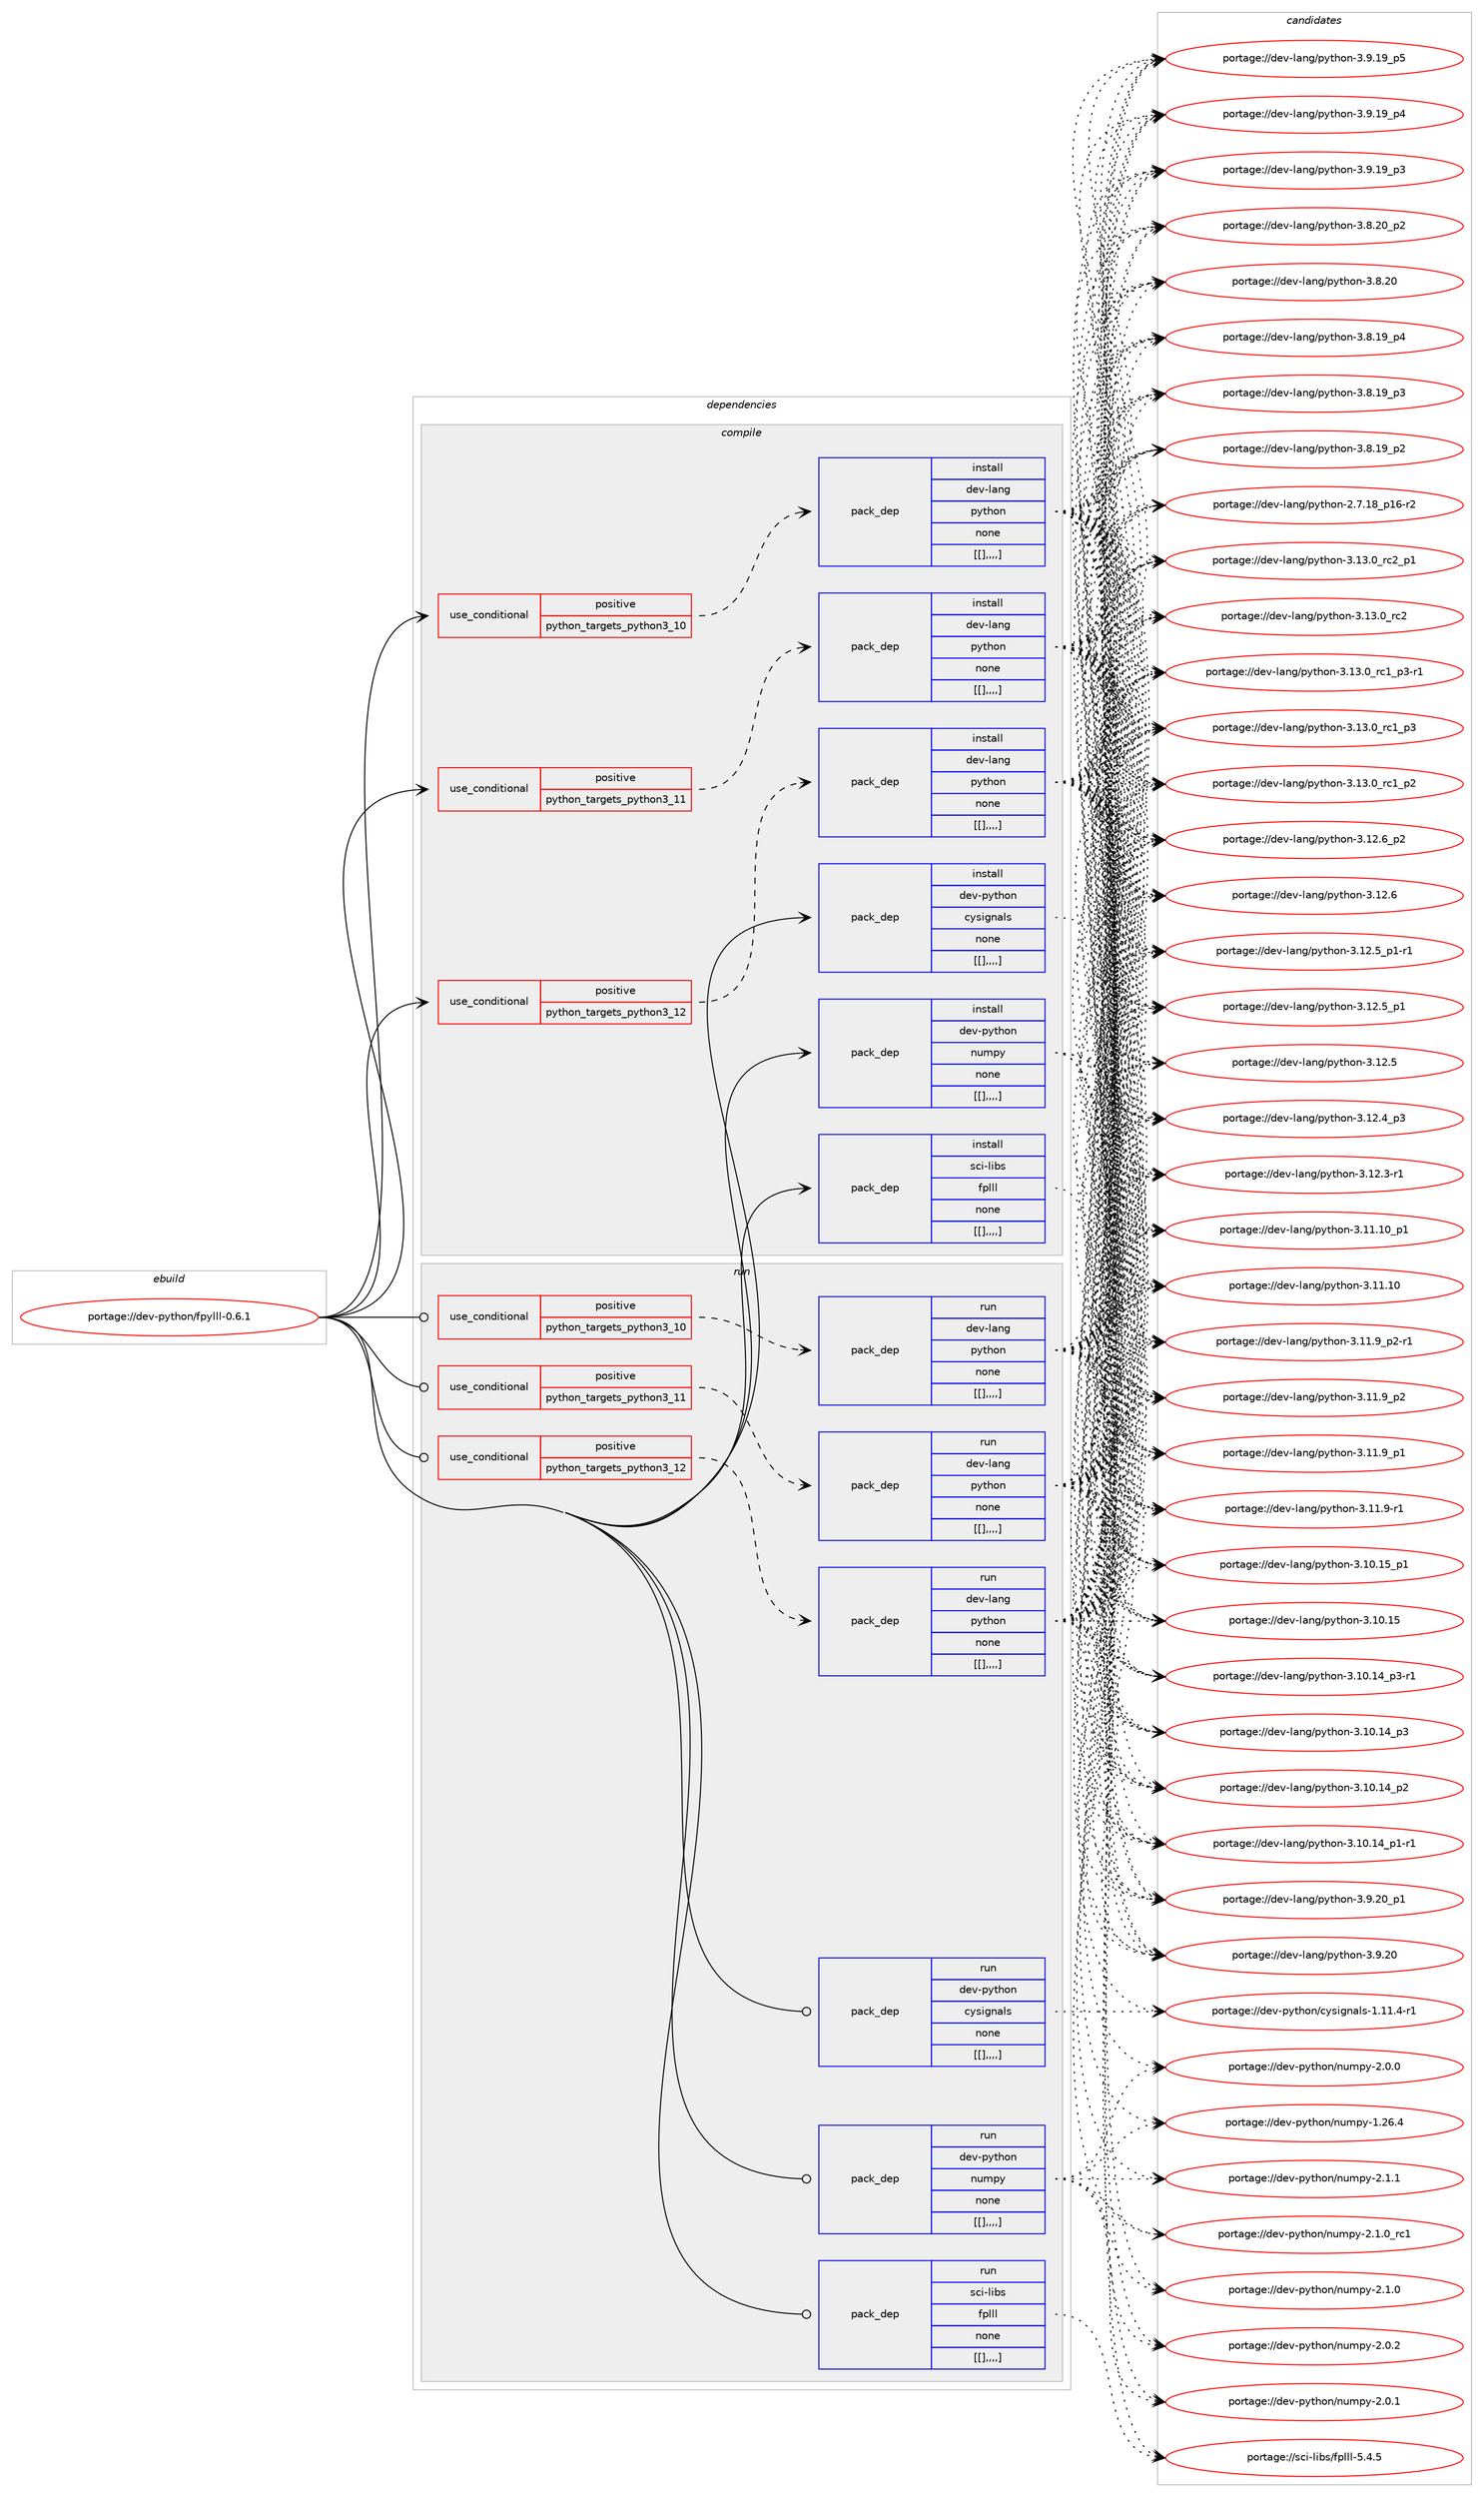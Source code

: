 digraph prolog {

# *************
# Graph options
# *************

newrank=true;
concentrate=true;
compound=true;
graph [rankdir=LR,fontname=Helvetica,fontsize=10,ranksep=1.5];#, ranksep=2.5, nodesep=0.2];
edge  [arrowhead=vee];
node  [fontname=Helvetica,fontsize=10];

# **********
# The ebuild
# **********

subgraph cluster_leftcol {
color=gray;
label=<<i>ebuild</i>>;
id [label="portage://dev-python/fpylll-0.6.1", color=red, width=4, href="../dev-python/fpylll-0.6.1.svg"];
}

# ****************
# The dependencies
# ****************

subgraph cluster_midcol {
color=gray;
label=<<i>dependencies</i>>;
subgraph cluster_compile {
fillcolor="#eeeeee";
style=filled;
label=<<i>compile</i>>;
subgraph cond34074 {
dependency148435 [label=<<TABLE BORDER="0" CELLBORDER="1" CELLSPACING="0" CELLPADDING="4"><TR><TD ROWSPAN="3" CELLPADDING="10">use_conditional</TD></TR><TR><TD>positive</TD></TR><TR><TD>python_targets_python3_10</TD></TR></TABLE>>, shape=none, color=red];
subgraph pack113147 {
dependency148436 [label=<<TABLE BORDER="0" CELLBORDER="1" CELLSPACING="0" CELLPADDING="4" WIDTH="220"><TR><TD ROWSPAN="6" CELLPADDING="30">pack_dep</TD></TR><TR><TD WIDTH="110">install</TD></TR><TR><TD>dev-lang</TD></TR><TR><TD>python</TD></TR><TR><TD>none</TD></TR><TR><TD>[[],,,,]</TD></TR></TABLE>>, shape=none, color=blue];
}
dependency148435:e -> dependency148436:w [weight=20,style="dashed",arrowhead="vee"];
}
id:e -> dependency148435:w [weight=20,style="solid",arrowhead="vee"];
subgraph cond34075 {
dependency148437 [label=<<TABLE BORDER="0" CELLBORDER="1" CELLSPACING="0" CELLPADDING="4"><TR><TD ROWSPAN="3" CELLPADDING="10">use_conditional</TD></TR><TR><TD>positive</TD></TR><TR><TD>python_targets_python3_11</TD></TR></TABLE>>, shape=none, color=red];
subgraph pack113148 {
dependency148438 [label=<<TABLE BORDER="0" CELLBORDER="1" CELLSPACING="0" CELLPADDING="4" WIDTH="220"><TR><TD ROWSPAN="6" CELLPADDING="30">pack_dep</TD></TR><TR><TD WIDTH="110">install</TD></TR><TR><TD>dev-lang</TD></TR><TR><TD>python</TD></TR><TR><TD>none</TD></TR><TR><TD>[[],,,,]</TD></TR></TABLE>>, shape=none, color=blue];
}
dependency148437:e -> dependency148438:w [weight=20,style="dashed",arrowhead="vee"];
}
id:e -> dependency148437:w [weight=20,style="solid",arrowhead="vee"];
subgraph cond34076 {
dependency148439 [label=<<TABLE BORDER="0" CELLBORDER="1" CELLSPACING="0" CELLPADDING="4"><TR><TD ROWSPAN="3" CELLPADDING="10">use_conditional</TD></TR><TR><TD>positive</TD></TR><TR><TD>python_targets_python3_12</TD></TR></TABLE>>, shape=none, color=red];
subgraph pack113149 {
dependency148440 [label=<<TABLE BORDER="0" CELLBORDER="1" CELLSPACING="0" CELLPADDING="4" WIDTH="220"><TR><TD ROWSPAN="6" CELLPADDING="30">pack_dep</TD></TR><TR><TD WIDTH="110">install</TD></TR><TR><TD>dev-lang</TD></TR><TR><TD>python</TD></TR><TR><TD>none</TD></TR><TR><TD>[[],,,,]</TD></TR></TABLE>>, shape=none, color=blue];
}
dependency148439:e -> dependency148440:w [weight=20,style="dashed",arrowhead="vee"];
}
id:e -> dependency148439:w [weight=20,style="solid",arrowhead="vee"];
subgraph pack113150 {
dependency148441 [label=<<TABLE BORDER="0" CELLBORDER="1" CELLSPACING="0" CELLPADDING="4" WIDTH="220"><TR><TD ROWSPAN="6" CELLPADDING="30">pack_dep</TD></TR><TR><TD WIDTH="110">install</TD></TR><TR><TD>dev-python</TD></TR><TR><TD>cysignals</TD></TR><TR><TD>none</TD></TR><TR><TD>[[],,,,]</TD></TR></TABLE>>, shape=none, color=blue];
}
id:e -> dependency148441:w [weight=20,style="solid",arrowhead="vee"];
subgraph pack113151 {
dependency148442 [label=<<TABLE BORDER="0" CELLBORDER="1" CELLSPACING="0" CELLPADDING="4" WIDTH="220"><TR><TD ROWSPAN="6" CELLPADDING="30">pack_dep</TD></TR><TR><TD WIDTH="110">install</TD></TR><TR><TD>dev-python</TD></TR><TR><TD>numpy</TD></TR><TR><TD>none</TD></TR><TR><TD>[[],,,,]</TD></TR></TABLE>>, shape=none, color=blue];
}
id:e -> dependency148442:w [weight=20,style="solid",arrowhead="vee"];
subgraph pack113152 {
dependency148443 [label=<<TABLE BORDER="0" CELLBORDER="1" CELLSPACING="0" CELLPADDING="4" WIDTH="220"><TR><TD ROWSPAN="6" CELLPADDING="30">pack_dep</TD></TR><TR><TD WIDTH="110">install</TD></TR><TR><TD>sci-libs</TD></TR><TR><TD>fplll</TD></TR><TR><TD>none</TD></TR><TR><TD>[[],,,,]</TD></TR></TABLE>>, shape=none, color=blue];
}
id:e -> dependency148443:w [weight=20,style="solid",arrowhead="vee"];
}
subgraph cluster_compileandrun {
fillcolor="#eeeeee";
style=filled;
label=<<i>compile and run</i>>;
}
subgraph cluster_run {
fillcolor="#eeeeee";
style=filled;
label=<<i>run</i>>;
subgraph cond34077 {
dependency148444 [label=<<TABLE BORDER="0" CELLBORDER="1" CELLSPACING="0" CELLPADDING="4"><TR><TD ROWSPAN="3" CELLPADDING="10">use_conditional</TD></TR><TR><TD>positive</TD></TR><TR><TD>python_targets_python3_10</TD></TR></TABLE>>, shape=none, color=red];
subgraph pack113153 {
dependency148445 [label=<<TABLE BORDER="0" CELLBORDER="1" CELLSPACING="0" CELLPADDING="4" WIDTH="220"><TR><TD ROWSPAN="6" CELLPADDING="30">pack_dep</TD></TR><TR><TD WIDTH="110">run</TD></TR><TR><TD>dev-lang</TD></TR><TR><TD>python</TD></TR><TR><TD>none</TD></TR><TR><TD>[[],,,,]</TD></TR></TABLE>>, shape=none, color=blue];
}
dependency148444:e -> dependency148445:w [weight=20,style="dashed",arrowhead="vee"];
}
id:e -> dependency148444:w [weight=20,style="solid",arrowhead="odot"];
subgraph cond34078 {
dependency148446 [label=<<TABLE BORDER="0" CELLBORDER="1" CELLSPACING="0" CELLPADDING="4"><TR><TD ROWSPAN="3" CELLPADDING="10">use_conditional</TD></TR><TR><TD>positive</TD></TR><TR><TD>python_targets_python3_11</TD></TR></TABLE>>, shape=none, color=red];
subgraph pack113154 {
dependency148447 [label=<<TABLE BORDER="0" CELLBORDER="1" CELLSPACING="0" CELLPADDING="4" WIDTH="220"><TR><TD ROWSPAN="6" CELLPADDING="30">pack_dep</TD></TR><TR><TD WIDTH="110">run</TD></TR><TR><TD>dev-lang</TD></TR><TR><TD>python</TD></TR><TR><TD>none</TD></TR><TR><TD>[[],,,,]</TD></TR></TABLE>>, shape=none, color=blue];
}
dependency148446:e -> dependency148447:w [weight=20,style="dashed",arrowhead="vee"];
}
id:e -> dependency148446:w [weight=20,style="solid",arrowhead="odot"];
subgraph cond34079 {
dependency148448 [label=<<TABLE BORDER="0" CELLBORDER="1" CELLSPACING="0" CELLPADDING="4"><TR><TD ROWSPAN="3" CELLPADDING="10">use_conditional</TD></TR><TR><TD>positive</TD></TR><TR><TD>python_targets_python3_12</TD></TR></TABLE>>, shape=none, color=red];
subgraph pack113155 {
dependency148449 [label=<<TABLE BORDER="0" CELLBORDER="1" CELLSPACING="0" CELLPADDING="4" WIDTH="220"><TR><TD ROWSPAN="6" CELLPADDING="30">pack_dep</TD></TR><TR><TD WIDTH="110">run</TD></TR><TR><TD>dev-lang</TD></TR><TR><TD>python</TD></TR><TR><TD>none</TD></TR><TR><TD>[[],,,,]</TD></TR></TABLE>>, shape=none, color=blue];
}
dependency148448:e -> dependency148449:w [weight=20,style="dashed",arrowhead="vee"];
}
id:e -> dependency148448:w [weight=20,style="solid",arrowhead="odot"];
subgraph pack113156 {
dependency148450 [label=<<TABLE BORDER="0" CELLBORDER="1" CELLSPACING="0" CELLPADDING="4" WIDTH="220"><TR><TD ROWSPAN="6" CELLPADDING="30">pack_dep</TD></TR><TR><TD WIDTH="110">run</TD></TR><TR><TD>dev-python</TD></TR><TR><TD>cysignals</TD></TR><TR><TD>none</TD></TR><TR><TD>[[],,,,]</TD></TR></TABLE>>, shape=none, color=blue];
}
id:e -> dependency148450:w [weight=20,style="solid",arrowhead="odot"];
subgraph pack113157 {
dependency148451 [label=<<TABLE BORDER="0" CELLBORDER="1" CELLSPACING="0" CELLPADDING="4" WIDTH="220"><TR><TD ROWSPAN="6" CELLPADDING="30">pack_dep</TD></TR><TR><TD WIDTH="110">run</TD></TR><TR><TD>dev-python</TD></TR><TR><TD>numpy</TD></TR><TR><TD>none</TD></TR><TR><TD>[[],,,,]</TD></TR></TABLE>>, shape=none, color=blue];
}
id:e -> dependency148451:w [weight=20,style="solid",arrowhead="odot"];
subgraph pack113158 {
dependency148452 [label=<<TABLE BORDER="0" CELLBORDER="1" CELLSPACING="0" CELLPADDING="4" WIDTH="220"><TR><TD ROWSPAN="6" CELLPADDING="30">pack_dep</TD></TR><TR><TD WIDTH="110">run</TD></TR><TR><TD>sci-libs</TD></TR><TR><TD>fplll</TD></TR><TR><TD>none</TD></TR><TR><TD>[[],,,,]</TD></TR></TABLE>>, shape=none, color=blue];
}
id:e -> dependency148452:w [weight=20,style="solid",arrowhead="odot"];
}
}

# **************
# The candidates
# **************

subgraph cluster_choices {
rank=same;
color=gray;
label=<<i>candidates</i>>;

subgraph choice113147 {
color=black;
nodesep=1;
choice100101118451089711010347112121116104111110455146495146489511499509511249 [label="portage://dev-lang/python-3.13.0_rc2_p1", color=red, width=4,href="../dev-lang/python-3.13.0_rc2_p1.svg"];
choice10010111845108971101034711212111610411111045514649514648951149950 [label="portage://dev-lang/python-3.13.0_rc2", color=red, width=4,href="../dev-lang/python-3.13.0_rc2.svg"];
choice1001011184510897110103471121211161041111104551464951464895114994995112514511449 [label="portage://dev-lang/python-3.13.0_rc1_p3-r1", color=red, width=4,href="../dev-lang/python-3.13.0_rc1_p3-r1.svg"];
choice100101118451089711010347112121116104111110455146495146489511499499511251 [label="portage://dev-lang/python-3.13.0_rc1_p3", color=red, width=4,href="../dev-lang/python-3.13.0_rc1_p3.svg"];
choice100101118451089711010347112121116104111110455146495146489511499499511250 [label="portage://dev-lang/python-3.13.0_rc1_p2", color=red, width=4,href="../dev-lang/python-3.13.0_rc1_p2.svg"];
choice100101118451089711010347112121116104111110455146495046549511250 [label="portage://dev-lang/python-3.12.6_p2", color=red, width=4,href="../dev-lang/python-3.12.6_p2.svg"];
choice10010111845108971101034711212111610411111045514649504654 [label="portage://dev-lang/python-3.12.6", color=red, width=4,href="../dev-lang/python-3.12.6.svg"];
choice1001011184510897110103471121211161041111104551464950465395112494511449 [label="portage://dev-lang/python-3.12.5_p1-r1", color=red, width=4,href="../dev-lang/python-3.12.5_p1-r1.svg"];
choice100101118451089711010347112121116104111110455146495046539511249 [label="portage://dev-lang/python-3.12.5_p1", color=red, width=4,href="../dev-lang/python-3.12.5_p1.svg"];
choice10010111845108971101034711212111610411111045514649504653 [label="portage://dev-lang/python-3.12.5", color=red, width=4,href="../dev-lang/python-3.12.5.svg"];
choice100101118451089711010347112121116104111110455146495046529511251 [label="portage://dev-lang/python-3.12.4_p3", color=red, width=4,href="../dev-lang/python-3.12.4_p3.svg"];
choice100101118451089711010347112121116104111110455146495046514511449 [label="portage://dev-lang/python-3.12.3-r1", color=red, width=4,href="../dev-lang/python-3.12.3-r1.svg"];
choice10010111845108971101034711212111610411111045514649494649489511249 [label="portage://dev-lang/python-3.11.10_p1", color=red, width=4,href="../dev-lang/python-3.11.10_p1.svg"];
choice1001011184510897110103471121211161041111104551464949464948 [label="portage://dev-lang/python-3.11.10", color=red, width=4,href="../dev-lang/python-3.11.10.svg"];
choice1001011184510897110103471121211161041111104551464949465795112504511449 [label="portage://dev-lang/python-3.11.9_p2-r1", color=red, width=4,href="../dev-lang/python-3.11.9_p2-r1.svg"];
choice100101118451089711010347112121116104111110455146494946579511250 [label="portage://dev-lang/python-3.11.9_p2", color=red, width=4,href="../dev-lang/python-3.11.9_p2.svg"];
choice100101118451089711010347112121116104111110455146494946579511249 [label="portage://dev-lang/python-3.11.9_p1", color=red, width=4,href="../dev-lang/python-3.11.9_p1.svg"];
choice100101118451089711010347112121116104111110455146494946574511449 [label="portage://dev-lang/python-3.11.9-r1", color=red, width=4,href="../dev-lang/python-3.11.9-r1.svg"];
choice10010111845108971101034711212111610411111045514649484649539511249 [label="portage://dev-lang/python-3.10.15_p1", color=red, width=4,href="../dev-lang/python-3.10.15_p1.svg"];
choice1001011184510897110103471121211161041111104551464948464953 [label="portage://dev-lang/python-3.10.15", color=red, width=4,href="../dev-lang/python-3.10.15.svg"];
choice100101118451089711010347112121116104111110455146494846495295112514511449 [label="portage://dev-lang/python-3.10.14_p3-r1", color=red, width=4,href="../dev-lang/python-3.10.14_p3-r1.svg"];
choice10010111845108971101034711212111610411111045514649484649529511251 [label="portage://dev-lang/python-3.10.14_p3", color=red, width=4,href="../dev-lang/python-3.10.14_p3.svg"];
choice10010111845108971101034711212111610411111045514649484649529511250 [label="portage://dev-lang/python-3.10.14_p2", color=red, width=4,href="../dev-lang/python-3.10.14_p2.svg"];
choice100101118451089711010347112121116104111110455146494846495295112494511449 [label="portage://dev-lang/python-3.10.14_p1-r1", color=red, width=4,href="../dev-lang/python-3.10.14_p1-r1.svg"];
choice100101118451089711010347112121116104111110455146574650489511249 [label="portage://dev-lang/python-3.9.20_p1", color=red, width=4,href="../dev-lang/python-3.9.20_p1.svg"];
choice10010111845108971101034711212111610411111045514657465048 [label="portage://dev-lang/python-3.9.20", color=red, width=4,href="../dev-lang/python-3.9.20.svg"];
choice100101118451089711010347112121116104111110455146574649579511253 [label="portage://dev-lang/python-3.9.19_p5", color=red, width=4,href="../dev-lang/python-3.9.19_p5.svg"];
choice100101118451089711010347112121116104111110455146574649579511252 [label="portage://dev-lang/python-3.9.19_p4", color=red, width=4,href="../dev-lang/python-3.9.19_p4.svg"];
choice100101118451089711010347112121116104111110455146574649579511251 [label="portage://dev-lang/python-3.9.19_p3", color=red, width=4,href="../dev-lang/python-3.9.19_p3.svg"];
choice100101118451089711010347112121116104111110455146564650489511250 [label="portage://dev-lang/python-3.8.20_p2", color=red, width=4,href="../dev-lang/python-3.8.20_p2.svg"];
choice10010111845108971101034711212111610411111045514656465048 [label="portage://dev-lang/python-3.8.20", color=red, width=4,href="../dev-lang/python-3.8.20.svg"];
choice100101118451089711010347112121116104111110455146564649579511252 [label="portage://dev-lang/python-3.8.19_p4", color=red, width=4,href="../dev-lang/python-3.8.19_p4.svg"];
choice100101118451089711010347112121116104111110455146564649579511251 [label="portage://dev-lang/python-3.8.19_p3", color=red, width=4,href="../dev-lang/python-3.8.19_p3.svg"];
choice100101118451089711010347112121116104111110455146564649579511250 [label="portage://dev-lang/python-3.8.19_p2", color=red, width=4,href="../dev-lang/python-3.8.19_p2.svg"];
choice100101118451089711010347112121116104111110455046554649569511249544511450 [label="portage://dev-lang/python-2.7.18_p16-r2", color=red, width=4,href="../dev-lang/python-2.7.18_p16-r2.svg"];
dependency148436:e -> choice100101118451089711010347112121116104111110455146495146489511499509511249:w [style=dotted,weight="100"];
dependency148436:e -> choice10010111845108971101034711212111610411111045514649514648951149950:w [style=dotted,weight="100"];
dependency148436:e -> choice1001011184510897110103471121211161041111104551464951464895114994995112514511449:w [style=dotted,weight="100"];
dependency148436:e -> choice100101118451089711010347112121116104111110455146495146489511499499511251:w [style=dotted,weight="100"];
dependency148436:e -> choice100101118451089711010347112121116104111110455146495146489511499499511250:w [style=dotted,weight="100"];
dependency148436:e -> choice100101118451089711010347112121116104111110455146495046549511250:w [style=dotted,weight="100"];
dependency148436:e -> choice10010111845108971101034711212111610411111045514649504654:w [style=dotted,weight="100"];
dependency148436:e -> choice1001011184510897110103471121211161041111104551464950465395112494511449:w [style=dotted,weight="100"];
dependency148436:e -> choice100101118451089711010347112121116104111110455146495046539511249:w [style=dotted,weight="100"];
dependency148436:e -> choice10010111845108971101034711212111610411111045514649504653:w [style=dotted,weight="100"];
dependency148436:e -> choice100101118451089711010347112121116104111110455146495046529511251:w [style=dotted,weight="100"];
dependency148436:e -> choice100101118451089711010347112121116104111110455146495046514511449:w [style=dotted,weight="100"];
dependency148436:e -> choice10010111845108971101034711212111610411111045514649494649489511249:w [style=dotted,weight="100"];
dependency148436:e -> choice1001011184510897110103471121211161041111104551464949464948:w [style=dotted,weight="100"];
dependency148436:e -> choice1001011184510897110103471121211161041111104551464949465795112504511449:w [style=dotted,weight="100"];
dependency148436:e -> choice100101118451089711010347112121116104111110455146494946579511250:w [style=dotted,weight="100"];
dependency148436:e -> choice100101118451089711010347112121116104111110455146494946579511249:w [style=dotted,weight="100"];
dependency148436:e -> choice100101118451089711010347112121116104111110455146494946574511449:w [style=dotted,weight="100"];
dependency148436:e -> choice10010111845108971101034711212111610411111045514649484649539511249:w [style=dotted,weight="100"];
dependency148436:e -> choice1001011184510897110103471121211161041111104551464948464953:w [style=dotted,weight="100"];
dependency148436:e -> choice100101118451089711010347112121116104111110455146494846495295112514511449:w [style=dotted,weight="100"];
dependency148436:e -> choice10010111845108971101034711212111610411111045514649484649529511251:w [style=dotted,weight="100"];
dependency148436:e -> choice10010111845108971101034711212111610411111045514649484649529511250:w [style=dotted,weight="100"];
dependency148436:e -> choice100101118451089711010347112121116104111110455146494846495295112494511449:w [style=dotted,weight="100"];
dependency148436:e -> choice100101118451089711010347112121116104111110455146574650489511249:w [style=dotted,weight="100"];
dependency148436:e -> choice10010111845108971101034711212111610411111045514657465048:w [style=dotted,weight="100"];
dependency148436:e -> choice100101118451089711010347112121116104111110455146574649579511253:w [style=dotted,weight="100"];
dependency148436:e -> choice100101118451089711010347112121116104111110455146574649579511252:w [style=dotted,weight="100"];
dependency148436:e -> choice100101118451089711010347112121116104111110455146574649579511251:w [style=dotted,weight="100"];
dependency148436:e -> choice100101118451089711010347112121116104111110455146564650489511250:w [style=dotted,weight="100"];
dependency148436:e -> choice10010111845108971101034711212111610411111045514656465048:w [style=dotted,weight="100"];
dependency148436:e -> choice100101118451089711010347112121116104111110455146564649579511252:w [style=dotted,weight="100"];
dependency148436:e -> choice100101118451089711010347112121116104111110455146564649579511251:w [style=dotted,weight="100"];
dependency148436:e -> choice100101118451089711010347112121116104111110455146564649579511250:w [style=dotted,weight="100"];
dependency148436:e -> choice100101118451089711010347112121116104111110455046554649569511249544511450:w [style=dotted,weight="100"];
}
subgraph choice113148 {
color=black;
nodesep=1;
choice100101118451089711010347112121116104111110455146495146489511499509511249 [label="portage://dev-lang/python-3.13.0_rc2_p1", color=red, width=4,href="../dev-lang/python-3.13.0_rc2_p1.svg"];
choice10010111845108971101034711212111610411111045514649514648951149950 [label="portage://dev-lang/python-3.13.0_rc2", color=red, width=4,href="../dev-lang/python-3.13.0_rc2.svg"];
choice1001011184510897110103471121211161041111104551464951464895114994995112514511449 [label="portage://dev-lang/python-3.13.0_rc1_p3-r1", color=red, width=4,href="../dev-lang/python-3.13.0_rc1_p3-r1.svg"];
choice100101118451089711010347112121116104111110455146495146489511499499511251 [label="portage://dev-lang/python-3.13.0_rc1_p3", color=red, width=4,href="../dev-lang/python-3.13.0_rc1_p3.svg"];
choice100101118451089711010347112121116104111110455146495146489511499499511250 [label="portage://dev-lang/python-3.13.0_rc1_p2", color=red, width=4,href="../dev-lang/python-3.13.0_rc1_p2.svg"];
choice100101118451089711010347112121116104111110455146495046549511250 [label="portage://dev-lang/python-3.12.6_p2", color=red, width=4,href="../dev-lang/python-3.12.6_p2.svg"];
choice10010111845108971101034711212111610411111045514649504654 [label="portage://dev-lang/python-3.12.6", color=red, width=4,href="../dev-lang/python-3.12.6.svg"];
choice1001011184510897110103471121211161041111104551464950465395112494511449 [label="portage://dev-lang/python-3.12.5_p1-r1", color=red, width=4,href="../dev-lang/python-3.12.5_p1-r1.svg"];
choice100101118451089711010347112121116104111110455146495046539511249 [label="portage://dev-lang/python-3.12.5_p1", color=red, width=4,href="../dev-lang/python-3.12.5_p1.svg"];
choice10010111845108971101034711212111610411111045514649504653 [label="portage://dev-lang/python-3.12.5", color=red, width=4,href="../dev-lang/python-3.12.5.svg"];
choice100101118451089711010347112121116104111110455146495046529511251 [label="portage://dev-lang/python-3.12.4_p3", color=red, width=4,href="../dev-lang/python-3.12.4_p3.svg"];
choice100101118451089711010347112121116104111110455146495046514511449 [label="portage://dev-lang/python-3.12.3-r1", color=red, width=4,href="../dev-lang/python-3.12.3-r1.svg"];
choice10010111845108971101034711212111610411111045514649494649489511249 [label="portage://dev-lang/python-3.11.10_p1", color=red, width=4,href="../dev-lang/python-3.11.10_p1.svg"];
choice1001011184510897110103471121211161041111104551464949464948 [label="portage://dev-lang/python-3.11.10", color=red, width=4,href="../dev-lang/python-3.11.10.svg"];
choice1001011184510897110103471121211161041111104551464949465795112504511449 [label="portage://dev-lang/python-3.11.9_p2-r1", color=red, width=4,href="../dev-lang/python-3.11.9_p2-r1.svg"];
choice100101118451089711010347112121116104111110455146494946579511250 [label="portage://dev-lang/python-3.11.9_p2", color=red, width=4,href="../dev-lang/python-3.11.9_p2.svg"];
choice100101118451089711010347112121116104111110455146494946579511249 [label="portage://dev-lang/python-3.11.9_p1", color=red, width=4,href="../dev-lang/python-3.11.9_p1.svg"];
choice100101118451089711010347112121116104111110455146494946574511449 [label="portage://dev-lang/python-3.11.9-r1", color=red, width=4,href="../dev-lang/python-3.11.9-r1.svg"];
choice10010111845108971101034711212111610411111045514649484649539511249 [label="portage://dev-lang/python-3.10.15_p1", color=red, width=4,href="../dev-lang/python-3.10.15_p1.svg"];
choice1001011184510897110103471121211161041111104551464948464953 [label="portage://dev-lang/python-3.10.15", color=red, width=4,href="../dev-lang/python-3.10.15.svg"];
choice100101118451089711010347112121116104111110455146494846495295112514511449 [label="portage://dev-lang/python-3.10.14_p3-r1", color=red, width=4,href="../dev-lang/python-3.10.14_p3-r1.svg"];
choice10010111845108971101034711212111610411111045514649484649529511251 [label="portage://dev-lang/python-3.10.14_p3", color=red, width=4,href="../dev-lang/python-3.10.14_p3.svg"];
choice10010111845108971101034711212111610411111045514649484649529511250 [label="portage://dev-lang/python-3.10.14_p2", color=red, width=4,href="../dev-lang/python-3.10.14_p2.svg"];
choice100101118451089711010347112121116104111110455146494846495295112494511449 [label="portage://dev-lang/python-3.10.14_p1-r1", color=red, width=4,href="../dev-lang/python-3.10.14_p1-r1.svg"];
choice100101118451089711010347112121116104111110455146574650489511249 [label="portage://dev-lang/python-3.9.20_p1", color=red, width=4,href="../dev-lang/python-3.9.20_p1.svg"];
choice10010111845108971101034711212111610411111045514657465048 [label="portage://dev-lang/python-3.9.20", color=red, width=4,href="../dev-lang/python-3.9.20.svg"];
choice100101118451089711010347112121116104111110455146574649579511253 [label="portage://dev-lang/python-3.9.19_p5", color=red, width=4,href="../dev-lang/python-3.9.19_p5.svg"];
choice100101118451089711010347112121116104111110455146574649579511252 [label="portage://dev-lang/python-3.9.19_p4", color=red, width=4,href="../dev-lang/python-3.9.19_p4.svg"];
choice100101118451089711010347112121116104111110455146574649579511251 [label="portage://dev-lang/python-3.9.19_p3", color=red, width=4,href="../dev-lang/python-3.9.19_p3.svg"];
choice100101118451089711010347112121116104111110455146564650489511250 [label="portage://dev-lang/python-3.8.20_p2", color=red, width=4,href="../dev-lang/python-3.8.20_p2.svg"];
choice10010111845108971101034711212111610411111045514656465048 [label="portage://dev-lang/python-3.8.20", color=red, width=4,href="../dev-lang/python-3.8.20.svg"];
choice100101118451089711010347112121116104111110455146564649579511252 [label="portage://dev-lang/python-3.8.19_p4", color=red, width=4,href="../dev-lang/python-3.8.19_p4.svg"];
choice100101118451089711010347112121116104111110455146564649579511251 [label="portage://dev-lang/python-3.8.19_p3", color=red, width=4,href="../dev-lang/python-3.8.19_p3.svg"];
choice100101118451089711010347112121116104111110455146564649579511250 [label="portage://dev-lang/python-3.8.19_p2", color=red, width=4,href="../dev-lang/python-3.8.19_p2.svg"];
choice100101118451089711010347112121116104111110455046554649569511249544511450 [label="portage://dev-lang/python-2.7.18_p16-r2", color=red, width=4,href="../dev-lang/python-2.7.18_p16-r2.svg"];
dependency148438:e -> choice100101118451089711010347112121116104111110455146495146489511499509511249:w [style=dotted,weight="100"];
dependency148438:e -> choice10010111845108971101034711212111610411111045514649514648951149950:w [style=dotted,weight="100"];
dependency148438:e -> choice1001011184510897110103471121211161041111104551464951464895114994995112514511449:w [style=dotted,weight="100"];
dependency148438:e -> choice100101118451089711010347112121116104111110455146495146489511499499511251:w [style=dotted,weight="100"];
dependency148438:e -> choice100101118451089711010347112121116104111110455146495146489511499499511250:w [style=dotted,weight="100"];
dependency148438:e -> choice100101118451089711010347112121116104111110455146495046549511250:w [style=dotted,weight="100"];
dependency148438:e -> choice10010111845108971101034711212111610411111045514649504654:w [style=dotted,weight="100"];
dependency148438:e -> choice1001011184510897110103471121211161041111104551464950465395112494511449:w [style=dotted,weight="100"];
dependency148438:e -> choice100101118451089711010347112121116104111110455146495046539511249:w [style=dotted,weight="100"];
dependency148438:e -> choice10010111845108971101034711212111610411111045514649504653:w [style=dotted,weight="100"];
dependency148438:e -> choice100101118451089711010347112121116104111110455146495046529511251:w [style=dotted,weight="100"];
dependency148438:e -> choice100101118451089711010347112121116104111110455146495046514511449:w [style=dotted,weight="100"];
dependency148438:e -> choice10010111845108971101034711212111610411111045514649494649489511249:w [style=dotted,weight="100"];
dependency148438:e -> choice1001011184510897110103471121211161041111104551464949464948:w [style=dotted,weight="100"];
dependency148438:e -> choice1001011184510897110103471121211161041111104551464949465795112504511449:w [style=dotted,weight="100"];
dependency148438:e -> choice100101118451089711010347112121116104111110455146494946579511250:w [style=dotted,weight="100"];
dependency148438:e -> choice100101118451089711010347112121116104111110455146494946579511249:w [style=dotted,weight="100"];
dependency148438:e -> choice100101118451089711010347112121116104111110455146494946574511449:w [style=dotted,weight="100"];
dependency148438:e -> choice10010111845108971101034711212111610411111045514649484649539511249:w [style=dotted,weight="100"];
dependency148438:e -> choice1001011184510897110103471121211161041111104551464948464953:w [style=dotted,weight="100"];
dependency148438:e -> choice100101118451089711010347112121116104111110455146494846495295112514511449:w [style=dotted,weight="100"];
dependency148438:e -> choice10010111845108971101034711212111610411111045514649484649529511251:w [style=dotted,weight="100"];
dependency148438:e -> choice10010111845108971101034711212111610411111045514649484649529511250:w [style=dotted,weight="100"];
dependency148438:e -> choice100101118451089711010347112121116104111110455146494846495295112494511449:w [style=dotted,weight="100"];
dependency148438:e -> choice100101118451089711010347112121116104111110455146574650489511249:w [style=dotted,weight="100"];
dependency148438:e -> choice10010111845108971101034711212111610411111045514657465048:w [style=dotted,weight="100"];
dependency148438:e -> choice100101118451089711010347112121116104111110455146574649579511253:w [style=dotted,weight="100"];
dependency148438:e -> choice100101118451089711010347112121116104111110455146574649579511252:w [style=dotted,weight="100"];
dependency148438:e -> choice100101118451089711010347112121116104111110455146574649579511251:w [style=dotted,weight="100"];
dependency148438:e -> choice100101118451089711010347112121116104111110455146564650489511250:w [style=dotted,weight="100"];
dependency148438:e -> choice10010111845108971101034711212111610411111045514656465048:w [style=dotted,weight="100"];
dependency148438:e -> choice100101118451089711010347112121116104111110455146564649579511252:w [style=dotted,weight="100"];
dependency148438:e -> choice100101118451089711010347112121116104111110455146564649579511251:w [style=dotted,weight="100"];
dependency148438:e -> choice100101118451089711010347112121116104111110455146564649579511250:w [style=dotted,weight="100"];
dependency148438:e -> choice100101118451089711010347112121116104111110455046554649569511249544511450:w [style=dotted,weight="100"];
}
subgraph choice113149 {
color=black;
nodesep=1;
choice100101118451089711010347112121116104111110455146495146489511499509511249 [label="portage://dev-lang/python-3.13.0_rc2_p1", color=red, width=4,href="../dev-lang/python-3.13.0_rc2_p1.svg"];
choice10010111845108971101034711212111610411111045514649514648951149950 [label="portage://dev-lang/python-3.13.0_rc2", color=red, width=4,href="../dev-lang/python-3.13.0_rc2.svg"];
choice1001011184510897110103471121211161041111104551464951464895114994995112514511449 [label="portage://dev-lang/python-3.13.0_rc1_p3-r1", color=red, width=4,href="../dev-lang/python-3.13.0_rc1_p3-r1.svg"];
choice100101118451089711010347112121116104111110455146495146489511499499511251 [label="portage://dev-lang/python-3.13.0_rc1_p3", color=red, width=4,href="../dev-lang/python-3.13.0_rc1_p3.svg"];
choice100101118451089711010347112121116104111110455146495146489511499499511250 [label="portage://dev-lang/python-3.13.0_rc1_p2", color=red, width=4,href="../dev-lang/python-3.13.0_rc1_p2.svg"];
choice100101118451089711010347112121116104111110455146495046549511250 [label="portage://dev-lang/python-3.12.6_p2", color=red, width=4,href="../dev-lang/python-3.12.6_p2.svg"];
choice10010111845108971101034711212111610411111045514649504654 [label="portage://dev-lang/python-3.12.6", color=red, width=4,href="../dev-lang/python-3.12.6.svg"];
choice1001011184510897110103471121211161041111104551464950465395112494511449 [label="portage://dev-lang/python-3.12.5_p1-r1", color=red, width=4,href="../dev-lang/python-3.12.5_p1-r1.svg"];
choice100101118451089711010347112121116104111110455146495046539511249 [label="portage://dev-lang/python-3.12.5_p1", color=red, width=4,href="../dev-lang/python-3.12.5_p1.svg"];
choice10010111845108971101034711212111610411111045514649504653 [label="portage://dev-lang/python-3.12.5", color=red, width=4,href="../dev-lang/python-3.12.5.svg"];
choice100101118451089711010347112121116104111110455146495046529511251 [label="portage://dev-lang/python-3.12.4_p3", color=red, width=4,href="../dev-lang/python-3.12.4_p3.svg"];
choice100101118451089711010347112121116104111110455146495046514511449 [label="portage://dev-lang/python-3.12.3-r1", color=red, width=4,href="../dev-lang/python-3.12.3-r1.svg"];
choice10010111845108971101034711212111610411111045514649494649489511249 [label="portage://dev-lang/python-3.11.10_p1", color=red, width=4,href="../dev-lang/python-3.11.10_p1.svg"];
choice1001011184510897110103471121211161041111104551464949464948 [label="portage://dev-lang/python-3.11.10", color=red, width=4,href="../dev-lang/python-3.11.10.svg"];
choice1001011184510897110103471121211161041111104551464949465795112504511449 [label="portage://dev-lang/python-3.11.9_p2-r1", color=red, width=4,href="../dev-lang/python-3.11.9_p2-r1.svg"];
choice100101118451089711010347112121116104111110455146494946579511250 [label="portage://dev-lang/python-3.11.9_p2", color=red, width=4,href="../dev-lang/python-3.11.9_p2.svg"];
choice100101118451089711010347112121116104111110455146494946579511249 [label="portage://dev-lang/python-3.11.9_p1", color=red, width=4,href="../dev-lang/python-3.11.9_p1.svg"];
choice100101118451089711010347112121116104111110455146494946574511449 [label="portage://dev-lang/python-3.11.9-r1", color=red, width=4,href="../dev-lang/python-3.11.9-r1.svg"];
choice10010111845108971101034711212111610411111045514649484649539511249 [label="portage://dev-lang/python-3.10.15_p1", color=red, width=4,href="../dev-lang/python-3.10.15_p1.svg"];
choice1001011184510897110103471121211161041111104551464948464953 [label="portage://dev-lang/python-3.10.15", color=red, width=4,href="../dev-lang/python-3.10.15.svg"];
choice100101118451089711010347112121116104111110455146494846495295112514511449 [label="portage://dev-lang/python-3.10.14_p3-r1", color=red, width=4,href="../dev-lang/python-3.10.14_p3-r1.svg"];
choice10010111845108971101034711212111610411111045514649484649529511251 [label="portage://dev-lang/python-3.10.14_p3", color=red, width=4,href="../dev-lang/python-3.10.14_p3.svg"];
choice10010111845108971101034711212111610411111045514649484649529511250 [label="portage://dev-lang/python-3.10.14_p2", color=red, width=4,href="../dev-lang/python-3.10.14_p2.svg"];
choice100101118451089711010347112121116104111110455146494846495295112494511449 [label="portage://dev-lang/python-3.10.14_p1-r1", color=red, width=4,href="../dev-lang/python-3.10.14_p1-r1.svg"];
choice100101118451089711010347112121116104111110455146574650489511249 [label="portage://dev-lang/python-3.9.20_p1", color=red, width=4,href="../dev-lang/python-3.9.20_p1.svg"];
choice10010111845108971101034711212111610411111045514657465048 [label="portage://dev-lang/python-3.9.20", color=red, width=4,href="../dev-lang/python-3.9.20.svg"];
choice100101118451089711010347112121116104111110455146574649579511253 [label="portage://dev-lang/python-3.9.19_p5", color=red, width=4,href="../dev-lang/python-3.9.19_p5.svg"];
choice100101118451089711010347112121116104111110455146574649579511252 [label="portage://dev-lang/python-3.9.19_p4", color=red, width=4,href="../dev-lang/python-3.9.19_p4.svg"];
choice100101118451089711010347112121116104111110455146574649579511251 [label="portage://dev-lang/python-3.9.19_p3", color=red, width=4,href="../dev-lang/python-3.9.19_p3.svg"];
choice100101118451089711010347112121116104111110455146564650489511250 [label="portage://dev-lang/python-3.8.20_p2", color=red, width=4,href="../dev-lang/python-3.8.20_p2.svg"];
choice10010111845108971101034711212111610411111045514656465048 [label="portage://dev-lang/python-3.8.20", color=red, width=4,href="../dev-lang/python-3.8.20.svg"];
choice100101118451089711010347112121116104111110455146564649579511252 [label="portage://dev-lang/python-3.8.19_p4", color=red, width=4,href="../dev-lang/python-3.8.19_p4.svg"];
choice100101118451089711010347112121116104111110455146564649579511251 [label="portage://dev-lang/python-3.8.19_p3", color=red, width=4,href="../dev-lang/python-3.8.19_p3.svg"];
choice100101118451089711010347112121116104111110455146564649579511250 [label="portage://dev-lang/python-3.8.19_p2", color=red, width=4,href="../dev-lang/python-3.8.19_p2.svg"];
choice100101118451089711010347112121116104111110455046554649569511249544511450 [label="portage://dev-lang/python-2.7.18_p16-r2", color=red, width=4,href="../dev-lang/python-2.7.18_p16-r2.svg"];
dependency148440:e -> choice100101118451089711010347112121116104111110455146495146489511499509511249:w [style=dotted,weight="100"];
dependency148440:e -> choice10010111845108971101034711212111610411111045514649514648951149950:w [style=dotted,weight="100"];
dependency148440:e -> choice1001011184510897110103471121211161041111104551464951464895114994995112514511449:w [style=dotted,weight="100"];
dependency148440:e -> choice100101118451089711010347112121116104111110455146495146489511499499511251:w [style=dotted,weight="100"];
dependency148440:e -> choice100101118451089711010347112121116104111110455146495146489511499499511250:w [style=dotted,weight="100"];
dependency148440:e -> choice100101118451089711010347112121116104111110455146495046549511250:w [style=dotted,weight="100"];
dependency148440:e -> choice10010111845108971101034711212111610411111045514649504654:w [style=dotted,weight="100"];
dependency148440:e -> choice1001011184510897110103471121211161041111104551464950465395112494511449:w [style=dotted,weight="100"];
dependency148440:e -> choice100101118451089711010347112121116104111110455146495046539511249:w [style=dotted,weight="100"];
dependency148440:e -> choice10010111845108971101034711212111610411111045514649504653:w [style=dotted,weight="100"];
dependency148440:e -> choice100101118451089711010347112121116104111110455146495046529511251:w [style=dotted,weight="100"];
dependency148440:e -> choice100101118451089711010347112121116104111110455146495046514511449:w [style=dotted,weight="100"];
dependency148440:e -> choice10010111845108971101034711212111610411111045514649494649489511249:w [style=dotted,weight="100"];
dependency148440:e -> choice1001011184510897110103471121211161041111104551464949464948:w [style=dotted,weight="100"];
dependency148440:e -> choice1001011184510897110103471121211161041111104551464949465795112504511449:w [style=dotted,weight="100"];
dependency148440:e -> choice100101118451089711010347112121116104111110455146494946579511250:w [style=dotted,weight="100"];
dependency148440:e -> choice100101118451089711010347112121116104111110455146494946579511249:w [style=dotted,weight="100"];
dependency148440:e -> choice100101118451089711010347112121116104111110455146494946574511449:w [style=dotted,weight="100"];
dependency148440:e -> choice10010111845108971101034711212111610411111045514649484649539511249:w [style=dotted,weight="100"];
dependency148440:e -> choice1001011184510897110103471121211161041111104551464948464953:w [style=dotted,weight="100"];
dependency148440:e -> choice100101118451089711010347112121116104111110455146494846495295112514511449:w [style=dotted,weight="100"];
dependency148440:e -> choice10010111845108971101034711212111610411111045514649484649529511251:w [style=dotted,weight="100"];
dependency148440:e -> choice10010111845108971101034711212111610411111045514649484649529511250:w [style=dotted,weight="100"];
dependency148440:e -> choice100101118451089711010347112121116104111110455146494846495295112494511449:w [style=dotted,weight="100"];
dependency148440:e -> choice100101118451089711010347112121116104111110455146574650489511249:w [style=dotted,weight="100"];
dependency148440:e -> choice10010111845108971101034711212111610411111045514657465048:w [style=dotted,weight="100"];
dependency148440:e -> choice100101118451089711010347112121116104111110455146574649579511253:w [style=dotted,weight="100"];
dependency148440:e -> choice100101118451089711010347112121116104111110455146574649579511252:w [style=dotted,weight="100"];
dependency148440:e -> choice100101118451089711010347112121116104111110455146574649579511251:w [style=dotted,weight="100"];
dependency148440:e -> choice100101118451089711010347112121116104111110455146564650489511250:w [style=dotted,weight="100"];
dependency148440:e -> choice10010111845108971101034711212111610411111045514656465048:w [style=dotted,weight="100"];
dependency148440:e -> choice100101118451089711010347112121116104111110455146564649579511252:w [style=dotted,weight="100"];
dependency148440:e -> choice100101118451089711010347112121116104111110455146564649579511251:w [style=dotted,weight="100"];
dependency148440:e -> choice100101118451089711010347112121116104111110455146564649579511250:w [style=dotted,weight="100"];
dependency148440:e -> choice100101118451089711010347112121116104111110455046554649569511249544511450:w [style=dotted,weight="100"];
}
subgraph choice113150 {
color=black;
nodesep=1;
choice10010111845112121116104111110479912111510510311097108115454946494946524511449 [label="portage://dev-python/cysignals-1.11.4-r1", color=red, width=4,href="../dev-python/cysignals-1.11.4-r1.svg"];
dependency148441:e -> choice10010111845112121116104111110479912111510510311097108115454946494946524511449:w [style=dotted,weight="100"];
}
subgraph choice113151 {
color=black;
nodesep=1;
choice1001011184511212111610411111047110117109112121455046494649 [label="portage://dev-python/numpy-2.1.1", color=red, width=4,href="../dev-python/numpy-2.1.1.svg"];
choice1001011184511212111610411111047110117109112121455046494648951149949 [label="portage://dev-python/numpy-2.1.0_rc1", color=red, width=4,href="../dev-python/numpy-2.1.0_rc1.svg"];
choice1001011184511212111610411111047110117109112121455046494648 [label="portage://dev-python/numpy-2.1.0", color=red, width=4,href="../dev-python/numpy-2.1.0.svg"];
choice1001011184511212111610411111047110117109112121455046484650 [label="portage://dev-python/numpy-2.0.2", color=red, width=4,href="../dev-python/numpy-2.0.2.svg"];
choice1001011184511212111610411111047110117109112121455046484649 [label="portage://dev-python/numpy-2.0.1", color=red, width=4,href="../dev-python/numpy-2.0.1.svg"];
choice1001011184511212111610411111047110117109112121455046484648 [label="portage://dev-python/numpy-2.0.0", color=red, width=4,href="../dev-python/numpy-2.0.0.svg"];
choice100101118451121211161041111104711011710911212145494650544652 [label="portage://dev-python/numpy-1.26.4", color=red, width=4,href="../dev-python/numpy-1.26.4.svg"];
dependency148442:e -> choice1001011184511212111610411111047110117109112121455046494649:w [style=dotted,weight="100"];
dependency148442:e -> choice1001011184511212111610411111047110117109112121455046494648951149949:w [style=dotted,weight="100"];
dependency148442:e -> choice1001011184511212111610411111047110117109112121455046494648:w [style=dotted,weight="100"];
dependency148442:e -> choice1001011184511212111610411111047110117109112121455046484650:w [style=dotted,weight="100"];
dependency148442:e -> choice1001011184511212111610411111047110117109112121455046484649:w [style=dotted,weight="100"];
dependency148442:e -> choice1001011184511212111610411111047110117109112121455046484648:w [style=dotted,weight="100"];
dependency148442:e -> choice100101118451121211161041111104711011710911212145494650544652:w [style=dotted,weight="100"];
}
subgraph choice113152 {
color=black;
nodesep=1;
choice11599105451081059811547102112108108108455346524653 [label="portage://sci-libs/fplll-5.4.5", color=red, width=4,href="../sci-libs/fplll-5.4.5.svg"];
dependency148443:e -> choice11599105451081059811547102112108108108455346524653:w [style=dotted,weight="100"];
}
subgraph choice113153 {
color=black;
nodesep=1;
choice100101118451089711010347112121116104111110455146495146489511499509511249 [label="portage://dev-lang/python-3.13.0_rc2_p1", color=red, width=4,href="../dev-lang/python-3.13.0_rc2_p1.svg"];
choice10010111845108971101034711212111610411111045514649514648951149950 [label="portage://dev-lang/python-3.13.0_rc2", color=red, width=4,href="../dev-lang/python-3.13.0_rc2.svg"];
choice1001011184510897110103471121211161041111104551464951464895114994995112514511449 [label="portage://dev-lang/python-3.13.0_rc1_p3-r1", color=red, width=4,href="../dev-lang/python-3.13.0_rc1_p3-r1.svg"];
choice100101118451089711010347112121116104111110455146495146489511499499511251 [label="portage://dev-lang/python-3.13.0_rc1_p3", color=red, width=4,href="../dev-lang/python-3.13.0_rc1_p3.svg"];
choice100101118451089711010347112121116104111110455146495146489511499499511250 [label="portage://dev-lang/python-3.13.0_rc1_p2", color=red, width=4,href="../dev-lang/python-3.13.0_rc1_p2.svg"];
choice100101118451089711010347112121116104111110455146495046549511250 [label="portage://dev-lang/python-3.12.6_p2", color=red, width=4,href="../dev-lang/python-3.12.6_p2.svg"];
choice10010111845108971101034711212111610411111045514649504654 [label="portage://dev-lang/python-3.12.6", color=red, width=4,href="../dev-lang/python-3.12.6.svg"];
choice1001011184510897110103471121211161041111104551464950465395112494511449 [label="portage://dev-lang/python-3.12.5_p1-r1", color=red, width=4,href="../dev-lang/python-3.12.5_p1-r1.svg"];
choice100101118451089711010347112121116104111110455146495046539511249 [label="portage://dev-lang/python-3.12.5_p1", color=red, width=4,href="../dev-lang/python-3.12.5_p1.svg"];
choice10010111845108971101034711212111610411111045514649504653 [label="portage://dev-lang/python-3.12.5", color=red, width=4,href="../dev-lang/python-3.12.5.svg"];
choice100101118451089711010347112121116104111110455146495046529511251 [label="portage://dev-lang/python-3.12.4_p3", color=red, width=4,href="../dev-lang/python-3.12.4_p3.svg"];
choice100101118451089711010347112121116104111110455146495046514511449 [label="portage://dev-lang/python-3.12.3-r1", color=red, width=4,href="../dev-lang/python-3.12.3-r1.svg"];
choice10010111845108971101034711212111610411111045514649494649489511249 [label="portage://dev-lang/python-3.11.10_p1", color=red, width=4,href="../dev-lang/python-3.11.10_p1.svg"];
choice1001011184510897110103471121211161041111104551464949464948 [label="portage://dev-lang/python-3.11.10", color=red, width=4,href="../dev-lang/python-3.11.10.svg"];
choice1001011184510897110103471121211161041111104551464949465795112504511449 [label="portage://dev-lang/python-3.11.9_p2-r1", color=red, width=4,href="../dev-lang/python-3.11.9_p2-r1.svg"];
choice100101118451089711010347112121116104111110455146494946579511250 [label="portage://dev-lang/python-3.11.9_p2", color=red, width=4,href="../dev-lang/python-3.11.9_p2.svg"];
choice100101118451089711010347112121116104111110455146494946579511249 [label="portage://dev-lang/python-3.11.9_p1", color=red, width=4,href="../dev-lang/python-3.11.9_p1.svg"];
choice100101118451089711010347112121116104111110455146494946574511449 [label="portage://dev-lang/python-3.11.9-r1", color=red, width=4,href="../dev-lang/python-3.11.9-r1.svg"];
choice10010111845108971101034711212111610411111045514649484649539511249 [label="portage://dev-lang/python-3.10.15_p1", color=red, width=4,href="../dev-lang/python-3.10.15_p1.svg"];
choice1001011184510897110103471121211161041111104551464948464953 [label="portage://dev-lang/python-3.10.15", color=red, width=4,href="../dev-lang/python-3.10.15.svg"];
choice100101118451089711010347112121116104111110455146494846495295112514511449 [label="portage://dev-lang/python-3.10.14_p3-r1", color=red, width=4,href="../dev-lang/python-3.10.14_p3-r1.svg"];
choice10010111845108971101034711212111610411111045514649484649529511251 [label="portage://dev-lang/python-3.10.14_p3", color=red, width=4,href="../dev-lang/python-3.10.14_p3.svg"];
choice10010111845108971101034711212111610411111045514649484649529511250 [label="portage://dev-lang/python-3.10.14_p2", color=red, width=4,href="../dev-lang/python-3.10.14_p2.svg"];
choice100101118451089711010347112121116104111110455146494846495295112494511449 [label="portage://dev-lang/python-3.10.14_p1-r1", color=red, width=4,href="../dev-lang/python-3.10.14_p1-r1.svg"];
choice100101118451089711010347112121116104111110455146574650489511249 [label="portage://dev-lang/python-3.9.20_p1", color=red, width=4,href="../dev-lang/python-3.9.20_p1.svg"];
choice10010111845108971101034711212111610411111045514657465048 [label="portage://dev-lang/python-3.9.20", color=red, width=4,href="../dev-lang/python-3.9.20.svg"];
choice100101118451089711010347112121116104111110455146574649579511253 [label="portage://dev-lang/python-3.9.19_p5", color=red, width=4,href="../dev-lang/python-3.9.19_p5.svg"];
choice100101118451089711010347112121116104111110455146574649579511252 [label="portage://dev-lang/python-3.9.19_p4", color=red, width=4,href="../dev-lang/python-3.9.19_p4.svg"];
choice100101118451089711010347112121116104111110455146574649579511251 [label="portage://dev-lang/python-3.9.19_p3", color=red, width=4,href="../dev-lang/python-3.9.19_p3.svg"];
choice100101118451089711010347112121116104111110455146564650489511250 [label="portage://dev-lang/python-3.8.20_p2", color=red, width=4,href="../dev-lang/python-3.8.20_p2.svg"];
choice10010111845108971101034711212111610411111045514656465048 [label="portage://dev-lang/python-3.8.20", color=red, width=4,href="../dev-lang/python-3.8.20.svg"];
choice100101118451089711010347112121116104111110455146564649579511252 [label="portage://dev-lang/python-3.8.19_p4", color=red, width=4,href="../dev-lang/python-3.8.19_p4.svg"];
choice100101118451089711010347112121116104111110455146564649579511251 [label="portage://dev-lang/python-3.8.19_p3", color=red, width=4,href="../dev-lang/python-3.8.19_p3.svg"];
choice100101118451089711010347112121116104111110455146564649579511250 [label="portage://dev-lang/python-3.8.19_p2", color=red, width=4,href="../dev-lang/python-3.8.19_p2.svg"];
choice100101118451089711010347112121116104111110455046554649569511249544511450 [label="portage://dev-lang/python-2.7.18_p16-r2", color=red, width=4,href="../dev-lang/python-2.7.18_p16-r2.svg"];
dependency148445:e -> choice100101118451089711010347112121116104111110455146495146489511499509511249:w [style=dotted,weight="100"];
dependency148445:e -> choice10010111845108971101034711212111610411111045514649514648951149950:w [style=dotted,weight="100"];
dependency148445:e -> choice1001011184510897110103471121211161041111104551464951464895114994995112514511449:w [style=dotted,weight="100"];
dependency148445:e -> choice100101118451089711010347112121116104111110455146495146489511499499511251:w [style=dotted,weight="100"];
dependency148445:e -> choice100101118451089711010347112121116104111110455146495146489511499499511250:w [style=dotted,weight="100"];
dependency148445:e -> choice100101118451089711010347112121116104111110455146495046549511250:w [style=dotted,weight="100"];
dependency148445:e -> choice10010111845108971101034711212111610411111045514649504654:w [style=dotted,weight="100"];
dependency148445:e -> choice1001011184510897110103471121211161041111104551464950465395112494511449:w [style=dotted,weight="100"];
dependency148445:e -> choice100101118451089711010347112121116104111110455146495046539511249:w [style=dotted,weight="100"];
dependency148445:e -> choice10010111845108971101034711212111610411111045514649504653:w [style=dotted,weight="100"];
dependency148445:e -> choice100101118451089711010347112121116104111110455146495046529511251:w [style=dotted,weight="100"];
dependency148445:e -> choice100101118451089711010347112121116104111110455146495046514511449:w [style=dotted,weight="100"];
dependency148445:e -> choice10010111845108971101034711212111610411111045514649494649489511249:w [style=dotted,weight="100"];
dependency148445:e -> choice1001011184510897110103471121211161041111104551464949464948:w [style=dotted,weight="100"];
dependency148445:e -> choice1001011184510897110103471121211161041111104551464949465795112504511449:w [style=dotted,weight="100"];
dependency148445:e -> choice100101118451089711010347112121116104111110455146494946579511250:w [style=dotted,weight="100"];
dependency148445:e -> choice100101118451089711010347112121116104111110455146494946579511249:w [style=dotted,weight="100"];
dependency148445:e -> choice100101118451089711010347112121116104111110455146494946574511449:w [style=dotted,weight="100"];
dependency148445:e -> choice10010111845108971101034711212111610411111045514649484649539511249:w [style=dotted,weight="100"];
dependency148445:e -> choice1001011184510897110103471121211161041111104551464948464953:w [style=dotted,weight="100"];
dependency148445:e -> choice100101118451089711010347112121116104111110455146494846495295112514511449:w [style=dotted,weight="100"];
dependency148445:e -> choice10010111845108971101034711212111610411111045514649484649529511251:w [style=dotted,weight="100"];
dependency148445:e -> choice10010111845108971101034711212111610411111045514649484649529511250:w [style=dotted,weight="100"];
dependency148445:e -> choice100101118451089711010347112121116104111110455146494846495295112494511449:w [style=dotted,weight="100"];
dependency148445:e -> choice100101118451089711010347112121116104111110455146574650489511249:w [style=dotted,weight="100"];
dependency148445:e -> choice10010111845108971101034711212111610411111045514657465048:w [style=dotted,weight="100"];
dependency148445:e -> choice100101118451089711010347112121116104111110455146574649579511253:w [style=dotted,weight="100"];
dependency148445:e -> choice100101118451089711010347112121116104111110455146574649579511252:w [style=dotted,weight="100"];
dependency148445:e -> choice100101118451089711010347112121116104111110455146574649579511251:w [style=dotted,weight="100"];
dependency148445:e -> choice100101118451089711010347112121116104111110455146564650489511250:w [style=dotted,weight="100"];
dependency148445:e -> choice10010111845108971101034711212111610411111045514656465048:w [style=dotted,weight="100"];
dependency148445:e -> choice100101118451089711010347112121116104111110455146564649579511252:w [style=dotted,weight="100"];
dependency148445:e -> choice100101118451089711010347112121116104111110455146564649579511251:w [style=dotted,weight="100"];
dependency148445:e -> choice100101118451089711010347112121116104111110455146564649579511250:w [style=dotted,weight="100"];
dependency148445:e -> choice100101118451089711010347112121116104111110455046554649569511249544511450:w [style=dotted,weight="100"];
}
subgraph choice113154 {
color=black;
nodesep=1;
choice100101118451089711010347112121116104111110455146495146489511499509511249 [label="portage://dev-lang/python-3.13.0_rc2_p1", color=red, width=4,href="../dev-lang/python-3.13.0_rc2_p1.svg"];
choice10010111845108971101034711212111610411111045514649514648951149950 [label="portage://dev-lang/python-3.13.0_rc2", color=red, width=4,href="../dev-lang/python-3.13.0_rc2.svg"];
choice1001011184510897110103471121211161041111104551464951464895114994995112514511449 [label="portage://dev-lang/python-3.13.0_rc1_p3-r1", color=red, width=4,href="../dev-lang/python-3.13.0_rc1_p3-r1.svg"];
choice100101118451089711010347112121116104111110455146495146489511499499511251 [label="portage://dev-lang/python-3.13.0_rc1_p3", color=red, width=4,href="../dev-lang/python-3.13.0_rc1_p3.svg"];
choice100101118451089711010347112121116104111110455146495146489511499499511250 [label="portage://dev-lang/python-3.13.0_rc1_p2", color=red, width=4,href="../dev-lang/python-3.13.0_rc1_p2.svg"];
choice100101118451089711010347112121116104111110455146495046549511250 [label="portage://dev-lang/python-3.12.6_p2", color=red, width=4,href="../dev-lang/python-3.12.6_p2.svg"];
choice10010111845108971101034711212111610411111045514649504654 [label="portage://dev-lang/python-3.12.6", color=red, width=4,href="../dev-lang/python-3.12.6.svg"];
choice1001011184510897110103471121211161041111104551464950465395112494511449 [label="portage://dev-lang/python-3.12.5_p1-r1", color=red, width=4,href="../dev-lang/python-3.12.5_p1-r1.svg"];
choice100101118451089711010347112121116104111110455146495046539511249 [label="portage://dev-lang/python-3.12.5_p1", color=red, width=4,href="../dev-lang/python-3.12.5_p1.svg"];
choice10010111845108971101034711212111610411111045514649504653 [label="portage://dev-lang/python-3.12.5", color=red, width=4,href="../dev-lang/python-3.12.5.svg"];
choice100101118451089711010347112121116104111110455146495046529511251 [label="portage://dev-lang/python-3.12.4_p3", color=red, width=4,href="../dev-lang/python-3.12.4_p3.svg"];
choice100101118451089711010347112121116104111110455146495046514511449 [label="portage://dev-lang/python-3.12.3-r1", color=red, width=4,href="../dev-lang/python-3.12.3-r1.svg"];
choice10010111845108971101034711212111610411111045514649494649489511249 [label="portage://dev-lang/python-3.11.10_p1", color=red, width=4,href="../dev-lang/python-3.11.10_p1.svg"];
choice1001011184510897110103471121211161041111104551464949464948 [label="portage://dev-lang/python-3.11.10", color=red, width=4,href="../dev-lang/python-3.11.10.svg"];
choice1001011184510897110103471121211161041111104551464949465795112504511449 [label="portage://dev-lang/python-3.11.9_p2-r1", color=red, width=4,href="../dev-lang/python-3.11.9_p2-r1.svg"];
choice100101118451089711010347112121116104111110455146494946579511250 [label="portage://dev-lang/python-3.11.9_p2", color=red, width=4,href="../dev-lang/python-3.11.9_p2.svg"];
choice100101118451089711010347112121116104111110455146494946579511249 [label="portage://dev-lang/python-3.11.9_p1", color=red, width=4,href="../dev-lang/python-3.11.9_p1.svg"];
choice100101118451089711010347112121116104111110455146494946574511449 [label="portage://dev-lang/python-3.11.9-r1", color=red, width=4,href="../dev-lang/python-3.11.9-r1.svg"];
choice10010111845108971101034711212111610411111045514649484649539511249 [label="portage://dev-lang/python-3.10.15_p1", color=red, width=4,href="../dev-lang/python-3.10.15_p1.svg"];
choice1001011184510897110103471121211161041111104551464948464953 [label="portage://dev-lang/python-3.10.15", color=red, width=4,href="../dev-lang/python-3.10.15.svg"];
choice100101118451089711010347112121116104111110455146494846495295112514511449 [label="portage://dev-lang/python-3.10.14_p3-r1", color=red, width=4,href="../dev-lang/python-3.10.14_p3-r1.svg"];
choice10010111845108971101034711212111610411111045514649484649529511251 [label="portage://dev-lang/python-3.10.14_p3", color=red, width=4,href="../dev-lang/python-3.10.14_p3.svg"];
choice10010111845108971101034711212111610411111045514649484649529511250 [label="portage://dev-lang/python-3.10.14_p2", color=red, width=4,href="../dev-lang/python-3.10.14_p2.svg"];
choice100101118451089711010347112121116104111110455146494846495295112494511449 [label="portage://dev-lang/python-3.10.14_p1-r1", color=red, width=4,href="../dev-lang/python-3.10.14_p1-r1.svg"];
choice100101118451089711010347112121116104111110455146574650489511249 [label="portage://dev-lang/python-3.9.20_p1", color=red, width=4,href="../dev-lang/python-3.9.20_p1.svg"];
choice10010111845108971101034711212111610411111045514657465048 [label="portage://dev-lang/python-3.9.20", color=red, width=4,href="../dev-lang/python-3.9.20.svg"];
choice100101118451089711010347112121116104111110455146574649579511253 [label="portage://dev-lang/python-3.9.19_p5", color=red, width=4,href="../dev-lang/python-3.9.19_p5.svg"];
choice100101118451089711010347112121116104111110455146574649579511252 [label="portage://dev-lang/python-3.9.19_p4", color=red, width=4,href="../dev-lang/python-3.9.19_p4.svg"];
choice100101118451089711010347112121116104111110455146574649579511251 [label="portage://dev-lang/python-3.9.19_p3", color=red, width=4,href="../dev-lang/python-3.9.19_p3.svg"];
choice100101118451089711010347112121116104111110455146564650489511250 [label="portage://dev-lang/python-3.8.20_p2", color=red, width=4,href="../dev-lang/python-3.8.20_p2.svg"];
choice10010111845108971101034711212111610411111045514656465048 [label="portage://dev-lang/python-3.8.20", color=red, width=4,href="../dev-lang/python-3.8.20.svg"];
choice100101118451089711010347112121116104111110455146564649579511252 [label="portage://dev-lang/python-3.8.19_p4", color=red, width=4,href="../dev-lang/python-3.8.19_p4.svg"];
choice100101118451089711010347112121116104111110455146564649579511251 [label="portage://dev-lang/python-3.8.19_p3", color=red, width=4,href="../dev-lang/python-3.8.19_p3.svg"];
choice100101118451089711010347112121116104111110455146564649579511250 [label="portage://dev-lang/python-3.8.19_p2", color=red, width=4,href="../dev-lang/python-3.8.19_p2.svg"];
choice100101118451089711010347112121116104111110455046554649569511249544511450 [label="portage://dev-lang/python-2.7.18_p16-r2", color=red, width=4,href="../dev-lang/python-2.7.18_p16-r2.svg"];
dependency148447:e -> choice100101118451089711010347112121116104111110455146495146489511499509511249:w [style=dotted,weight="100"];
dependency148447:e -> choice10010111845108971101034711212111610411111045514649514648951149950:w [style=dotted,weight="100"];
dependency148447:e -> choice1001011184510897110103471121211161041111104551464951464895114994995112514511449:w [style=dotted,weight="100"];
dependency148447:e -> choice100101118451089711010347112121116104111110455146495146489511499499511251:w [style=dotted,weight="100"];
dependency148447:e -> choice100101118451089711010347112121116104111110455146495146489511499499511250:w [style=dotted,weight="100"];
dependency148447:e -> choice100101118451089711010347112121116104111110455146495046549511250:w [style=dotted,weight="100"];
dependency148447:e -> choice10010111845108971101034711212111610411111045514649504654:w [style=dotted,weight="100"];
dependency148447:e -> choice1001011184510897110103471121211161041111104551464950465395112494511449:w [style=dotted,weight="100"];
dependency148447:e -> choice100101118451089711010347112121116104111110455146495046539511249:w [style=dotted,weight="100"];
dependency148447:e -> choice10010111845108971101034711212111610411111045514649504653:w [style=dotted,weight="100"];
dependency148447:e -> choice100101118451089711010347112121116104111110455146495046529511251:w [style=dotted,weight="100"];
dependency148447:e -> choice100101118451089711010347112121116104111110455146495046514511449:w [style=dotted,weight="100"];
dependency148447:e -> choice10010111845108971101034711212111610411111045514649494649489511249:w [style=dotted,weight="100"];
dependency148447:e -> choice1001011184510897110103471121211161041111104551464949464948:w [style=dotted,weight="100"];
dependency148447:e -> choice1001011184510897110103471121211161041111104551464949465795112504511449:w [style=dotted,weight="100"];
dependency148447:e -> choice100101118451089711010347112121116104111110455146494946579511250:w [style=dotted,weight="100"];
dependency148447:e -> choice100101118451089711010347112121116104111110455146494946579511249:w [style=dotted,weight="100"];
dependency148447:e -> choice100101118451089711010347112121116104111110455146494946574511449:w [style=dotted,weight="100"];
dependency148447:e -> choice10010111845108971101034711212111610411111045514649484649539511249:w [style=dotted,weight="100"];
dependency148447:e -> choice1001011184510897110103471121211161041111104551464948464953:w [style=dotted,weight="100"];
dependency148447:e -> choice100101118451089711010347112121116104111110455146494846495295112514511449:w [style=dotted,weight="100"];
dependency148447:e -> choice10010111845108971101034711212111610411111045514649484649529511251:w [style=dotted,weight="100"];
dependency148447:e -> choice10010111845108971101034711212111610411111045514649484649529511250:w [style=dotted,weight="100"];
dependency148447:e -> choice100101118451089711010347112121116104111110455146494846495295112494511449:w [style=dotted,weight="100"];
dependency148447:e -> choice100101118451089711010347112121116104111110455146574650489511249:w [style=dotted,weight="100"];
dependency148447:e -> choice10010111845108971101034711212111610411111045514657465048:w [style=dotted,weight="100"];
dependency148447:e -> choice100101118451089711010347112121116104111110455146574649579511253:w [style=dotted,weight="100"];
dependency148447:e -> choice100101118451089711010347112121116104111110455146574649579511252:w [style=dotted,weight="100"];
dependency148447:e -> choice100101118451089711010347112121116104111110455146574649579511251:w [style=dotted,weight="100"];
dependency148447:e -> choice100101118451089711010347112121116104111110455146564650489511250:w [style=dotted,weight="100"];
dependency148447:e -> choice10010111845108971101034711212111610411111045514656465048:w [style=dotted,weight="100"];
dependency148447:e -> choice100101118451089711010347112121116104111110455146564649579511252:w [style=dotted,weight="100"];
dependency148447:e -> choice100101118451089711010347112121116104111110455146564649579511251:w [style=dotted,weight="100"];
dependency148447:e -> choice100101118451089711010347112121116104111110455146564649579511250:w [style=dotted,weight="100"];
dependency148447:e -> choice100101118451089711010347112121116104111110455046554649569511249544511450:w [style=dotted,weight="100"];
}
subgraph choice113155 {
color=black;
nodesep=1;
choice100101118451089711010347112121116104111110455146495146489511499509511249 [label="portage://dev-lang/python-3.13.0_rc2_p1", color=red, width=4,href="../dev-lang/python-3.13.0_rc2_p1.svg"];
choice10010111845108971101034711212111610411111045514649514648951149950 [label="portage://dev-lang/python-3.13.0_rc2", color=red, width=4,href="../dev-lang/python-3.13.0_rc2.svg"];
choice1001011184510897110103471121211161041111104551464951464895114994995112514511449 [label="portage://dev-lang/python-3.13.0_rc1_p3-r1", color=red, width=4,href="../dev-lang/python-3.13.0_rc1_p3-r1.svg"];
choice100101118451089711010347112121116104111110455146495146489511499499511251 [label="portage://dev-lang/python-3.13.0_rc1_p3", color=red, width=4,href="../dev-lang/python-3.13.0_rc1_p3.svg"];
choice100101118451089711010347112121116104111110455146495146489511499499511250 [label="portage://dev-lang/python-3.13.0_rc1_p2", color=red, width=4,href="../dev-lang/python-3.13.0_rc1_p2.svg"];
choice100101118451089711010347112121116104111110455146495046549511250 [label="portage://dev-lang/python-3.12.6_p2", color=red, width=4,href="../dev-lang/python-3.12.6_p2.svg"];
choice10010111845108971101034711212111610411111045514649504654 [label="portage://dev-lang/python-3.12.6", color=red, width=4,href="../dev-lang/python-3.12.6.svg"];
choice1001011184510897110103471121211161041111104551464950465395112494511449 [label="portage://dev-lang/python-3.12.5_p1-r1", color=red, width=4,href="../dev-lang/python-3.12.5_p1-r1.svg"];
choice100101118451089711010347112121116104111110455146495046539511249 [label="portage://dev-lang/python-3.12.5_p1", color=red, width=4,href="../dev-lang/python-3.12.5_p1.svg"];
choice10010111845108971101034711212111610411111045514649504653 [label="portage://dev-lang/python-3.12.5", color=red, width=4,href="../dev-lang/python-3.12.5.svg"];
choice100101118451089711010347112121116104111110455146495046529511251 [label="portage://dev-lang/python-3.12.4_p3", color=red, width=4,href="../dev-lang/python-3.12.4_p3.svg"];
choice100101118451089711010347112121116104111110455146495046514511449 [label="portage://dev-lang/python-3.12.3-r1", color=red, width=4,href="../dev-lang/python-3.12.3-r1.svg"];
choice10010111845108971101034711212111610411111045514649494649489511249 [label="portage://dev-lang/python-3.11.10_p1", color=red, width=4,href="../dev-lang/python-3.11.10_p1.svg"];
choice1001011184510897110103471121211161041111104551464949464948 [label="portage://dev-lang/python-3.11.10", color=red, width=4,href="../dev-lang/python-3.11.10.svg"];
choice1001011184510897110103471121211161041111104551464949465795112504511449 [label="portage://dev-lang/python-3.11.9_p2-r1", color=red, width=4,href="../dev-lang/python-3.11.9_p2-r1.svg"];
choice100101118451089711010347112121116104111110455146494946579511250 [label="portage://dev-lang/python-3.11.9_p2", color=red, width=4,href="../dev-lang/python-3.11.9_p2.svg"];
choice100101118451089711010347112121116104111110455146494946579511249 [label="portage://dev-lang/python-3.11.9_p1", color=red, width=4,href="../dev-lang/python-3.11.9_p1.svg"];
choice100101118451089711010347112121116104111110455146494946574511449 [label="portage://dev-lang/python-3.11.9-r1", color=red, width=4,href="../dev-lang/python-3.11.9-r1.svg"];
choice10010111845108971101034711212111610411111045514649484649539511249 [label="portage://dev-lang/python-3.10.15_p1", color=red, width=4,href="../dev-lang/python-3.10.15_p1.svg"];
choice1001011184510897110103471121211161041111104551464948464953 [label="portage://dev-lang/python-3.10.15", color=red, width=4,href="../dev-lang/python-3.10.15.svg"];
choice100101118451089711010347112121116104111110455146494846495295112514511449 [label="portage://dev-lang/python-3.10.14_p3-r1", color=red, width=4,href="../dev-lang/python-3.10.14_p3-r1.svg"];
choice10010111845108971101034711212111610411111045514649484649529511251 [label="portage://dev-lang/python-3.10.14_p3", color=red, width=4,href="../dev-lang/python-3.10.14_p3.svg"];
choice10010111845108971101034711212111610411111045514649484649529511250 [label="portage://dev-lang/python-3.10.14_p2", color=red, width=4,href="../dev-lang/python-3.10.14_p2.svg"];
choice100101118451089711010347112121116104111110455146494846495295112494511449 [label="portage://dev-lang/python-3.10.14_p1-r1", color=red, width=4,href="../dev-lang/python-3.10.14_p1-r1.svg"];
choice100101118451089711010347112121116104111110455146574650489511249 [label="portage://dev-lang/python-3.9.20_p1", color=red, width=4,href="../dev-lang/python-3.9.20_p1.svg"];
choice10010111845108971101034711212111610411111045514657465048 [label="portage://dev-lang/python-3.9.20", color=red, width=4,href="../dev-lang/python-3.9.20.svg"];
choice100101118451089711010347112121116104111110455146574649579511253 [label="portage://dev-lang/python-3.9.19_p5", color=red, width=4,href="../dev-lang/python-3.9.19_p5.svg"];
choice100101118451089711010347112121116104111110455146574649579511252 [label="portage://dev-lang/python-3.9.19_p4", color=red, width=4,href="../dev-lang/python-3.9.19_p4.svg"];
choice100101118451089711010347112121116104111110455146574649579511251 [label="portage://dev-lang/python-3.9.19_p3", color=red, width=4,href="../dev-lang/python-3.9.19_p3.svg"];
choice100101118451089711010347112121116104111110455146564650489511250 [label="portage://dev-lang/python-3.8.20_p2", color=red, width=4,href="../dev-lang/python-3.8.20_p2.svg"];
choice10010111845108971101034711212111610411111045514656465048 [label="portage://dev-lang/python-3.8.20", color=red, width=4,href="../dev-lang/python-3.8.20.svg"];
choice100101118451089711010347112121116104111110455146564649579511252 [label="portage://dev-lang/python-3.8.19_p4", color=red, width=4,href="../dev-lang/python-3.8.19_p4.svg"];
choice100101118451089711010347112121116104111110455146564649579511251 [label="portage://dev-lang/python-3.8.19_p3", color=red, width=4,href="../dev-lang/python-3.8.19_p3.svg"];
choice100101118451089711010347112121116104111110455146564649579511250 [label="portage://dev-lang/python-3.8.19_p2", color=red, width=4,href="../dev-lang/python-3.8.19_p2.svg"];
choice100101118451089711010347112121116104111110455046554649569511249544511450 [label="portage://dev-lang/python-2.7.18_p16-r2", color=red, width=4,href="../dev-lang/python-2.7.18_p16-r2.svg"];
dependency148449:e -> choice100101118451089711010347112121116104111110455146495146489511499509511249:w [style=dotted,weight="100"];
dependency148449:e -> choice10010111845108971101034711212111610411111045514649514648951149950:w [style=dotted,weight="100"];
dependency148449:e -> choice1001011184510897110103471121211161041111104551464951464895114994995112514511449:w [style=dotted,weight="100"];
dependency148449:e -> choice100101118451089711010347112121116104111110455146495146489511499499511251:w [style=dotted,weight="100"];
dependency148449:e -> choice100101118451089711010347112121116104111110455146495146489511499499511250:w [style=dotted,weight="100"];
dependency148449:e -> choice100101118451089711010347112121116104111110455146495046549511250:w [style=dotted,weight="100"];
dependency148449:e -> choice10010111845108971101034711212111610411111045514649504654:w [style=dotted,weight="100"];
dependency148449:e -> choice1001011184510897110103471121211161041111104551464950465395112494511449:w [style=dotted,weight="100"];
dependency148449:e -> choice100101118451089711010347112121116104111110455146495046539511249:w [style=dotted,weight="100"];
dependency148449:e -> choice10010111845108971101034711212111610411111045514649504653:w [style=dotted,weight="100"];
dependency148449:e -> choice100101118451089711010347112121116104111110455146495046529511251:w [style=dotted,weight="100"];
dependency148449:e -> choice100101118451089711010347112121116104111110455146495046514511449:w [style=dotted,weight="100"];
dependency148449:e -> choice10010111845108971101034711212111610411111045514649494649489511249:w [style=dotted,weight="100"];
dependency148449:e -> choice1001011184510897110103471121211161041111104551464949464948:w [style=dotted,weight="100"];
dependency148449:e -> choice1001011184510897110103471121211161041111104551464949465795112504511449:w [style=dotted,weight="100"];
dependency148449:e -> choice100101118451089711010347112121116104111110455146494946579511250:w [style=dotted,weight="100"];
dependency148449:e -> choice100101118451089711010347112121116104111110455146494946579511249:w [style=dotted,weight="100"];
dependency148449:e -> choice100101118451089711010347112121116104111110455146494946574511449:w [style=dotted,weight="100"];
dependency148449:e -> choice10010111845108971101034711212111610411111045514649484649539511249:w [style=dotted,weight="100"];
dependency148449:e -> choice1001011184510897110103471121211161041111104551464948464953:w [style=dotted,weight="100"];
dependency148449:e -> choice100101118451089711010347112121116104111110455146494846495295112514511449:w [style=dotted,weight="100"];
dependency148449:e -> choice10010111845108971101034711212111610411111045514649484649529511251:w [style=dotted,weight="100"];
dependency148449:e -> choice10010111845108971101034711212111610411111045514649484649529511250:w [style=dotted,weight="100"];
dependency148449:e -> choice100101118451089711010347112121116104111110455146494846495295112494511449:w [style=dotted,weight="100"];
dependency148449:e -> choice100101118451089711010347112121116104111110455146574650489511249:w [style=dotted,weight="100"];
dependency148449:e -> choice10010111845108971101034711212111610411111045514657465048:w [style=dotted,weight="100"];
dependency148449:e -> choice100101118451089711010347112121116104111110455146574649579511253:w [style=dotted,weight="100"];
dependency148449:e -> choice100101118451089711010347112121116104111110455146574649579511252:w [style=dotted,weight="100"];
dependency148449:e -> choice100101118451089711010347112121116104111110455146574649579511251:w [style=dotted,weight="100"];
dependency148449:e -> choice100101118451089711010347112121116104111110455146564650489511250:w [style=dotted,weight="100"];
dependency148449:e -> choice10010111845108971101034711212111610411111045514656465048:w [style=dotted,weight="100"];
dependency148449:e -> choice100101118451089711010347112121116104111110455146564649579511252:w [style=dotted,weight="100"];
dependency148449:e -> choice100101118451089711010347112121116104111110455146564649579511251:w [style=dotted,weight="100"];
dependency148449:e -> choice100101118451089711010347112121116104111110455146564649579511250:w [style=dotted,weight="100"];
dependency148449:e -> choice100101118451089711010347112121116104111110455046554649569511249544511450:w [style=dotted,weight="100"];
}
subgraph choice113156 {
color=black;
nodesep=1;
choice10010111845112121116104111110479912111510510311097108115454946494946524511449 [label="portage://dev-python/cysignals-1.11.4-r1", color=red, width=4,href="../dev-python/cysignals-1.11.4-r1.svg"];
dependency148450:e -> choice10010111845112121116104111110479912111510510311097108115454946494946524511449:w [style=dotted,weight="100"];
}
subgraph choice113157 {
color=black;
nodesep=1;
choice1001011184511212111610411111047110117109112121455046494649 [label="portage://dev-python/numpy-2.1.1", color=red, width=4,href="../dev-python/numpy-2.1.1.svg"];
choice1001011184511212111610411111047110117109112121455046494648951149949 [label="portage://dev-python/numpy-2.1.0_rc1", color=red, width=4,href="../dev-python/numpy-2.1.0_rc1.svg"];
choice1001011184511212111610411111047110117109112121455046494648 [label="portage://dev-python/numpy-2.1.0", color=red, width=4,href="../dev-python/numpy-2.1.0.svg"];
choice1001011184511212111610411111047110117109112121455046484650 [label="portage://dev-python/numpy-2.0.2", color=red, width=4,href="../dev-python/numpy-2.0.2.svg"];
choice1001011184511212111610411111047110117109112121455046484649 [label="portage://dev-python/numpy-2.0.1", color=red, width=4,href="../dev-python/numpy-2.0.1.svg"];
choice1001011184511212111610411111047110117109112121455046484648 [label="portage://dev-python/numpy-2.0.0", color=red, width=4,href="../dev-python/numpy-2.0.0.svg"];
choice100101118451121211161041111104711011710911212145494650544652 [label="portage://dev-python/numpy-1.26.4", color=red, width=4,href="../dev-python/numpy-1.26.4.svg"];
dependency148451:e -> choice1001011184511212111610411111047110117109112121455046494649:w [style=dotted,weight="100"];
dependency148451:e -> choice1001011184511212111610411111047110117109112121455046494648951149949:w [style=dotted,weight="100"];
dependency148451:e -> choice1001011184511212111610411111047110117109112121455046494648:w [style=dotted,weight="100"];
dependency148451:e -> choice1001011184511212111610411111047110117109112121455046484650:w [style=dotted,weight="100"];
dependency148451:e -> choice1001011184511212111610411111047110117109112121455046484649:w [style=dotted,weight="100"];
dependency148451:e -> choice1001011184511212111610411111047110117109112121455046484648:w [style=dotted,weight="100"];
dependency148451:e -> choice100101118451121211161041111104711011710911212145494650544652:w [style=dotted,weight="100"];
}
subgraph choice113158 {
color=black;
nodesep=1;
choice11599105451081059811547102112108108108455346524653 [label="portage://sci-libs/fplll-5.4.5", color=red, width=4,href="../sci-libs/fplll-5.4.5.svg"];
dependency148452:e -> choice11599105451081059811547102112108108108455346524653:w [style=dotted,weight="100"];
}
}

}
